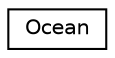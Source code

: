 digraph G
{
  edge [fontname="Helvetica",fontsize="10",labelfontname="Helvetica",labelfontsize="10"];
  node [fontname="Helvetica",fontsize="10",shape=record];
  rankdir=LR;
  Node1 [label="Ocean",height=0.2,width=0.4,color="black", fillcolor="white", style="filled",URL="$de/dd4/structOcean.html"];
}
